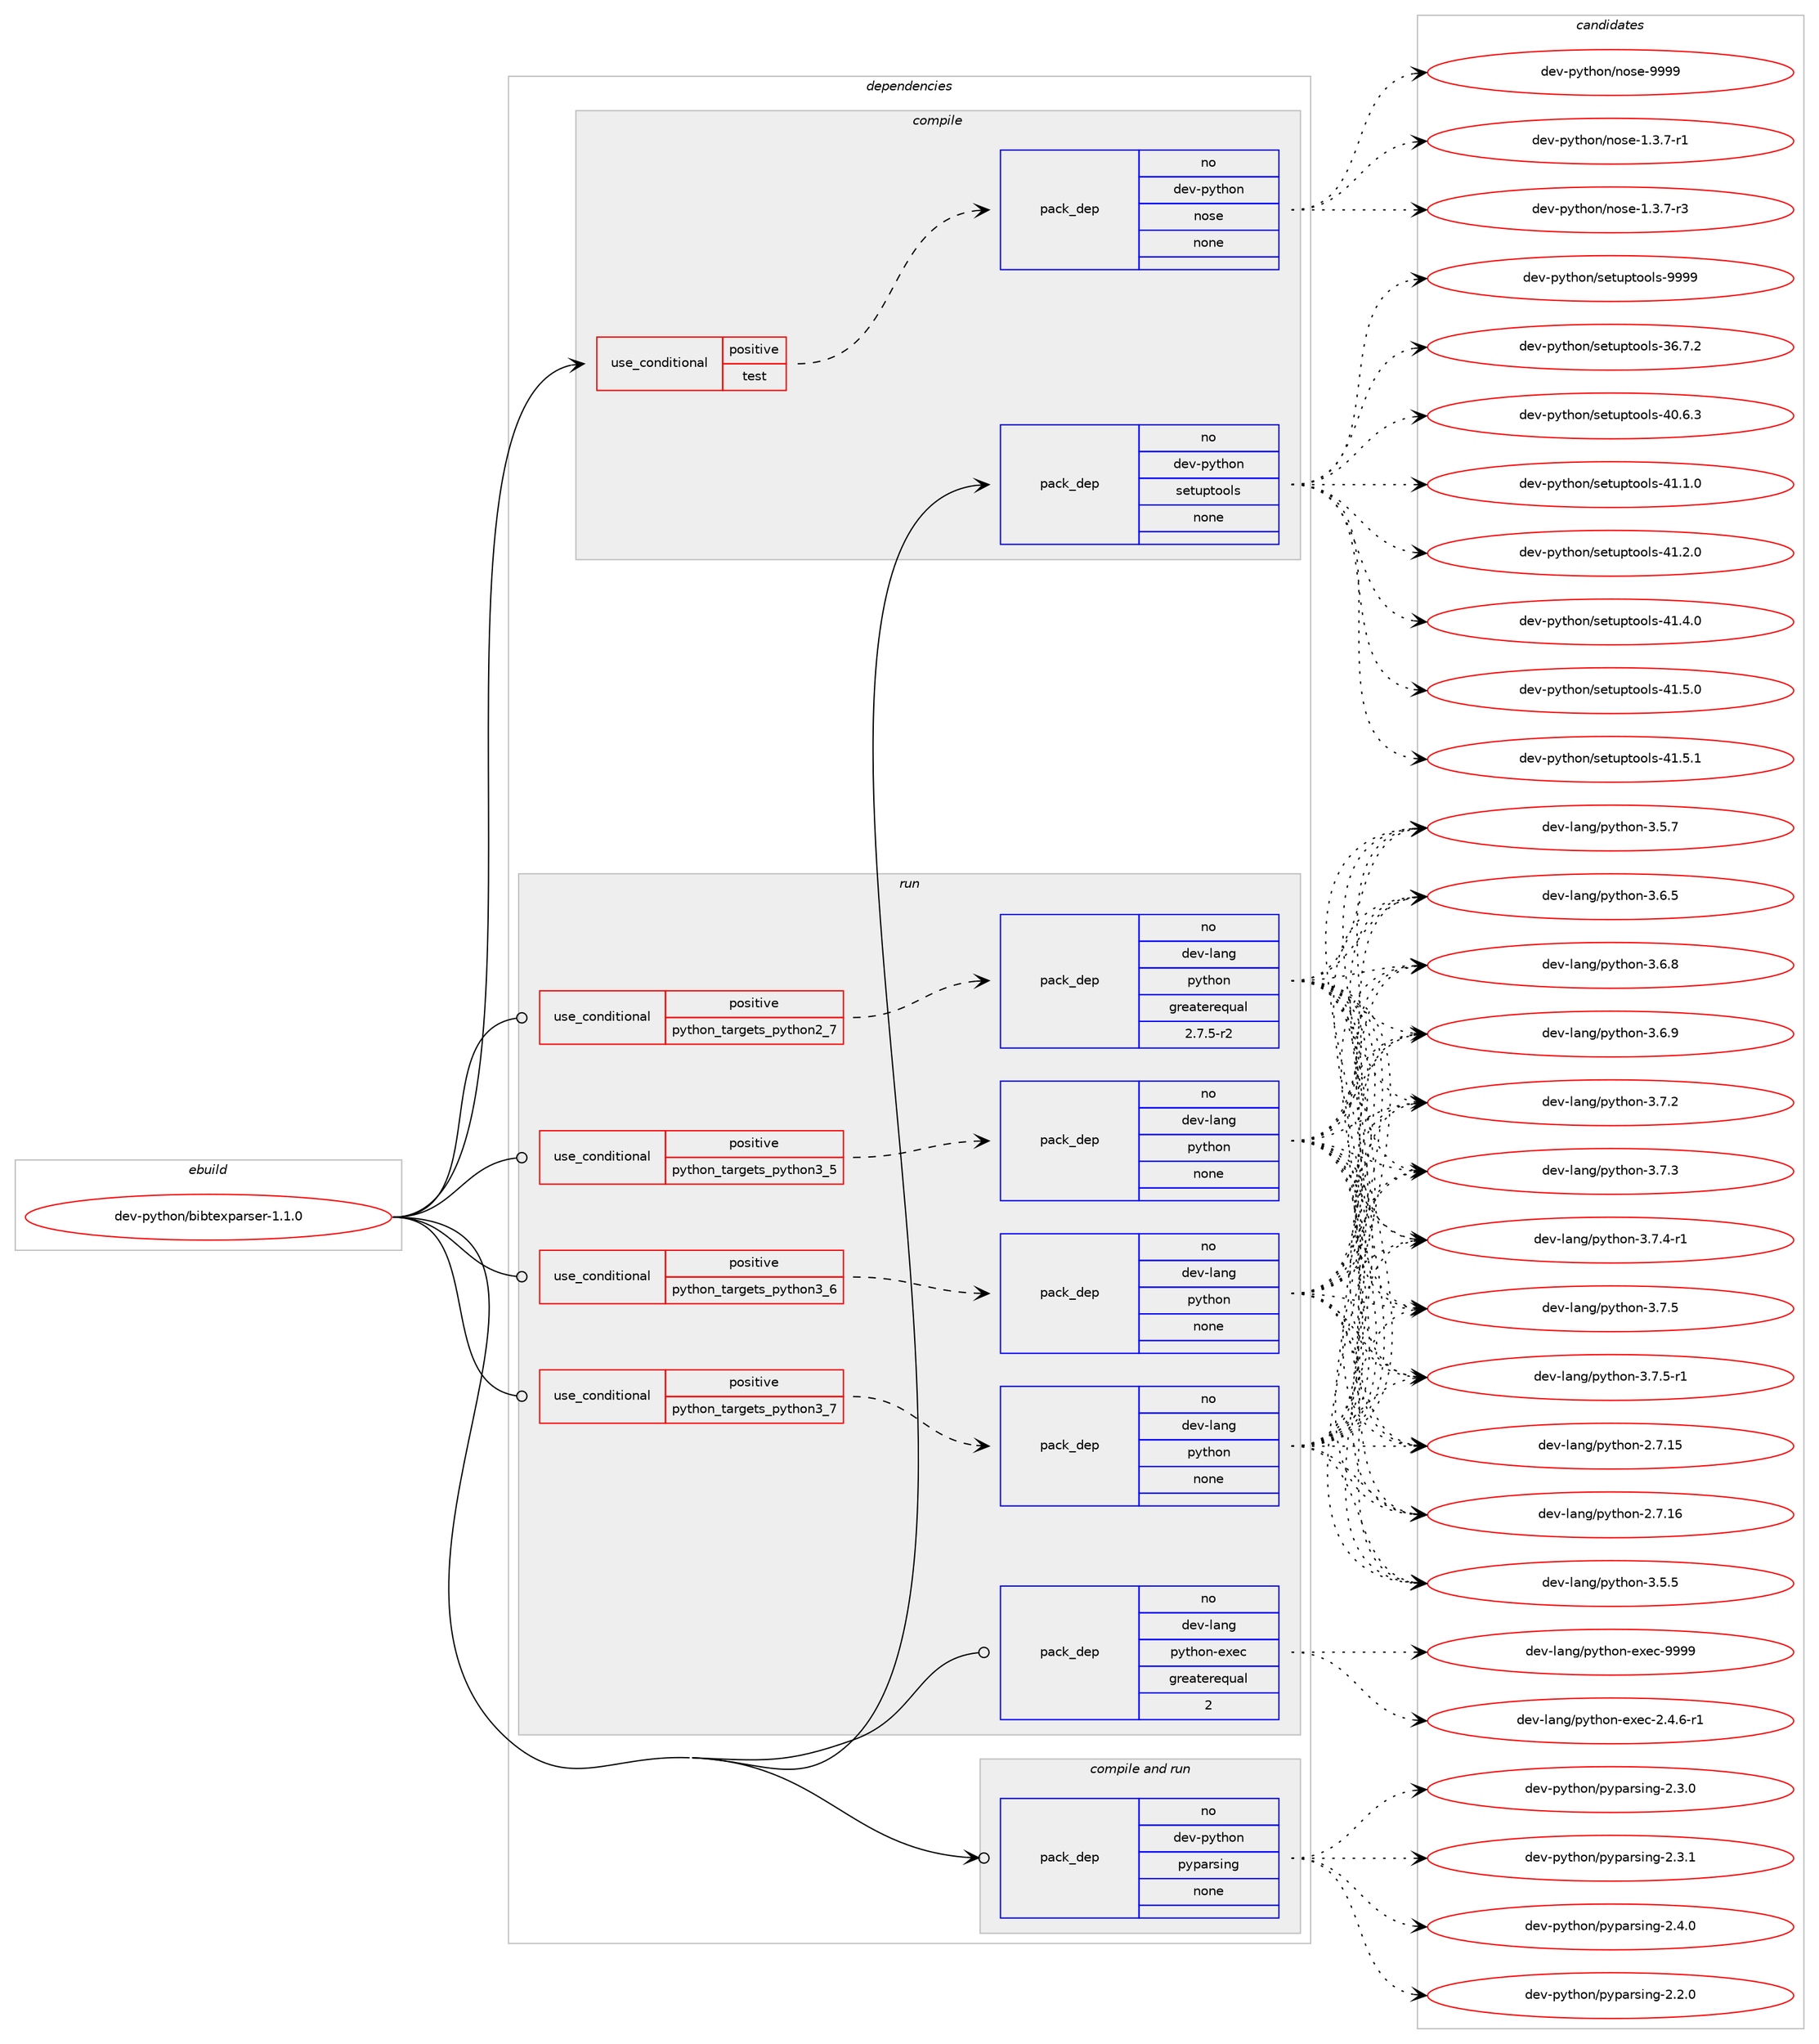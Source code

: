 digraph prolog {

# *************
# Graph options
# *************

newrank=true;
concentrate=true;
compound=true;
graph [rankdir=LR,fontname=Helvetica,fontsize=10,ranksep=1.5];#, ranksep=2.5, nodesep=0.2];
edge  [arrowhead=vee];
node  [fontname=Helvetica,fontsize=10];

# **********
# The ebuild
# **********

subgraph cluster_leftcol {
color=gray;
rank=same;
label=<<i>ebuild</i>>;
id [label="dev-python/bibtexparser-1.1.0", color=red, width=4, href="../dev-python/bibtexparser-1.1.0.svg"];
}

# ****************
# The dependencies
# ****************

subgraph cluster_midcol {
color=gray;
label=<<i>dependencies</i>>;
subgraph cluster_compile {
fillcolor="#eeeeee";
style=filled;
label=<<i>compile</i>>;
subgraph cond136849 {
dependency596627 [label=<<TABLE BORDER="0" CELLBORDER="1" CELLSPACING="0" CELLPADDING="4"><TR><TD ROWSPAN="3" CELLPADDING="10">use_conditional</TD></TR><TR><TD>positive</TD></TR><TR><TD>test</TD></TR></TABLE>>, shape=none, color=red];
subgraph pack448003 {
dependency596628 [label=<<TABLE BORDER="0" CELLBORDER="1" CELLSPACING="0" CELLPADDING="4" WIDTH="220"><TR><TD ROWSPAN="6" CELLPADDING="30">pack_dep</TD></TR><TR><TD WIDTH="110">no</TD></TR><TR><TD>dev-python</TD></TR><TR><TD>nose</TD></TR><TR><TD>none</TD></TR><TR><TD></TD></TR></TABLE>>, shape=none, color=blue];
}
dependency596627:e -> dependency596628:w [weight=20,style="dashed",arrowhead="vee"];
}
id:e -> dependency596627:w [weight=20,style="solid",arrowhead="vee"];
subgraph pack448004 {
dependency596629 [label=<<TABLE BORDER="0" CELLBORDER="1" CELLSPACING="0" CELLPADDING="4" WIDTH="220"><TR><TD ROWSPAN="6" CELLPADDING="30">pack_dep</TD></TR><TR><TD WIDTH="110">no</TD></TR><TR><TD>dev-python</TD></TR><TR><TD>setuptools</TD></TR><TR><TD>none</TD></TR><TR><TD></TD></TR></TABLE>>, shape=none, color=blue];
}
id:e -> dependency596629:w [weight=20,style="solid",arrowhead="vee"];
}
subgraph cluster_compileandrun {
fillcolor="#eeeeee";
style=filled;
label=<<i>compile and run</i>>;
subgraph pack448005 {
dependency596630 [label=<<TABLE BORDER="0" CELLBORDER="1" CELLSPACING="0" CELLPADDING="4" WIDTH="220"><TR><TD ROWSPAN="6" CELLPADDING="30">pack_dep</TD></TR><TR><TD WIDTH="110">no</TD></TR><TR><TD>dev-python</TD></TR><TR><TD>pyparsing</TD></TR><TR><TD>none</TD></TR><TR><TD></TD></TR></TABLE>>, shape=none, color=blue];
}
id:e -> dependency596630:w [weight=20,style="solid",arrowhead="odotvee"];
}
subgraph cluster_run {
fillcolor="#eeeeee";
style=filled;
label=<<i>run</i>>;
subgraph cond136850 {
dependency596631 [label=<<TABLE BORDER="0" CELLBORDER="1" CELLSPACING="0" CELLPADDING="4"><TR><TD ROWSPAN="3" CELLPADDING="10">use_conditional</TD></TR><TR><TD>positive</TD></TR><TR><TD>python_targets_python2_7</TD></TR></TABLE>>, shape=none, color=red];
subgraph pack448006 {
dependency596632 [label=<<TABLE BORDER="0" CELLBORDER="1" CELLSPACING="0" CELLPADDING="4" WIDTH="220"><TR><TD ROWSPAN="6" CELLPADDING="30">pack_dep</TD></TR><TR><TD WIDTH="110">no</TD></TR><TR><TD>dev-lang</TD></TR><TR><TD>python</TD></TR><TR><TD>greaterequal</TD></TR><TR><TD>2.7.5-r2</TD></TR></TABLE>>, shape=none, color=blue];
}
dependency596631:e -> dependency596632:w [weight=20,style="dashed",arrowhead="vee"];
}
id:e -> dependency596631:w [weight=20,style="solid",arrowhead="odot"];
subgraph cond136851 {
dependency596633 [label=<<TABLE BORDER="0" CELLBORDER="1" CELLSPACING="0" CELLPADDING="4"><TR><TD ROWSPAN="3" CELLPADDING="10">use_conditional</TD></TR><TR><TD>positive</TD></TR><TR><TD>python_targets_python3_5</TD></TR></TABLE>>, shape=none, color=red];
subgraph pack448007 {
dependency596634 [label=<<TABLE BORDER="0" CELLBORDER="1" CELLSPACING="0" CELLPADDING="4" WIDTH="220"><TR><TD ROWSPAN="6" CELLPADDING="30">pack_dep</TD></TR><TR><TD WIDTH="110">no</TD></TR><TR><TD>dev-lang</TD></TR><TR><TD>python</TD></TR><TR><TD>none</TD></TR><TR><TD></TD></TR></TABLE>>, shape=none, color=blue];
}
dependency596633:e -> dependency596634:w [weight=20,style="dashed",arrowhead="vee"];
}
id:e -> dependency596633:w [weight=20,style="solid",arrowhead="odot"];
subgraph cond136852 {
dependency596635 [label=<<TABLE BORDER="0" CELLBORDER="1" CELLSPACING="0" CELLPADDING="4"><TR><TD ROWSPAN="3" CELLPADDING="10">use_conditional</TD></TR><TR><TD>positive</TD></TR><TR><TD>python_targets_python3_6</TD></TR></TABLE>>, shape=none, color=red];
subgraph pack448008 {
dependency596636 [label=<<TABLE BORDER="0" CELLBORDER="1" CELLSPACING="0" CELLPADDING="4" WIDTH="220"><TR><TD ROWSPAN="6" CELLPADDING="30">pack_dep</TD></TR><TR><TD WIDTH="110">no</TD></TR><TR><TD>dev-lang</TD></TR><TR><TD>python</TD></TR><TR><TD>none</TD></TR><TR><TD></TD></TR></TABLE>>, shape=none, color=blue];
}
dependency596635:e -> dependency596636:w [weight=20,style="dashed",arrowhead="vee"];
}
id:e -> dependency596635:w [weight=20,style="solid",arrowhead="odot"];
subgraph cond136853 {
dependency596637 [label=<<TABLE BORDER="0" CELLBORDER="1" CELLSPACING="0" CELLPADDING="4"><TR><TD ROWSPAN="3" CELLPADDING="10">use_conditional</TD></TR><TR><TD>positive</TD></TR><TR><TD>python_targets_python3_7</TD></TR></TABLE>>, shape=none, color=red];
subgraph pack448009 {
dependency596638 [label=<<TABLE BORDER="0" CELLBORDER="1" CELLSPACING="0" CELLPADDING="4" WIDTH="220"><TR><TD ROWSPAN="6" CELLPADDING="30">pack_dep</TD></TR><TR><TD WIDTH="110">no</TD></TR><TR><TD>dev-lang</TD></TR><TR><TD>python</TD></TR><TR><TD>none</TD></TR><TR><TD></TD></TR></TABLE>>, shape=none, color=blue];
}
dependency596637:e -> dependency596638:w [weight=20,style="dashed",arrowhead="vee"];
}
id:e -> dependency596637:w [weight=20,style="solid",arrowhead="odot"];
subgraph pack448010 {
dependency596639 [label=<<TABLE BORDER="0" CELLBORDER="1" CELLSPACING="0" CELLPADDING="4" WIDTH="220"><TR><TD ROWSPAN="6" CELLPADDING="30">pack_dep</TD></TR><TR><TD WIDTH="110">no</TD></TR><TR><TD>dev-lang</TD></TR><TR><TD>python-exec</TD></TR><TR><TD>greaterequal</TD></TR><TR><TD>2</TD></TR></TABLE>>, shape=none, color=blue];
}
id:e -> dependency596639:w [weight=20,style="solid",arrowhead="odot"];
}
}

# **************
# The candidates
# **************

subgraph cluster_choices {
rank=same;
color=gray;
label=<<i>candidates</i>>;

subgraph choice448003 {
color=black;
nodesep=1;
choice10010111845112121116104111110471101111151014549465146554511449 [label="dev-python/nose-1.3.7-r1", color=red, width=4,href="../dev-python/nose-1.3.7-r1.svg"];
choice10010111845112121116104111110471101111151014549465146554511451 [label="dev-python/nose-1.3.7-r3", color=red, width=4,href="../dev-python/nose-1.3.7-r3.svg"];
choice10010111845112121116104111110471101111151014557575757 [label="dev-python/nose-9999", color=red, width=4,href="../dev-python/nose-9999.svg"];
dependency596628:e -> choice10010111845112121116104111110471101111151014549465146554511449:w [style=dotted,weight="100"];
dependency596628:e -> choice10010111845112121116104111110471101111151014549465146554511451:w [style=dotted,weight="100"];
dependency596628:e -> choice10010111845112121116104111110471101111151014557575757:w [style=dotted,weight="100"];
}
subgraph choice448004 {
color=black;
nodesep=1;
choice100101118451121211161041111104711510111611711211611111110811545515446554650 [label="dev-python/setuptools-36.7.2", color=red, width=4,href="../dev-python/setuptools-36.7.2.svg"];
choice100101118451121211161041111104711510111611711211611111110811545524846544651 [label="dev-python/setuptools-40.6.3", color=red, width=4,href="../dev-python/setuptools-40.6.3.svg"];
choice100101118451121211161041111104711510111611711211611111110811545524946494648 [label="dev-python/setuptools-41.1.0", color=red, width=4,href="../dev-python/setuptools-41.1.0.svg"];
choice100101118451121211161041111104711510111611711211611111110811545524946504648 [label="dev-python/setuptools-41.2.0", color=red, width=4,href="../dev-python/setuptools-41.2.0.svg"];
choice100101118451121211161041111104711510111611711211611111110811545524946524648 [label="dev-python/setuptools-41.4.0", color=red, width=4,href="../dev-python/setuptools-41.4.0.svg"];
choice100101118451121211161041111104711510111611711211611111110811545524946534648 [label="dev-python/setuptools-41.5.0", color=red, width=4,href="../dev-python/setuptools-41.5.0.svg"];
choice100101118451121211161041111104711510111611711211611111110811545524946534649 [label="dev-python/setuptools-41.5.1", color=red, width=4,href="../dev-python/setuptools-41.5.1.svg"];
choice10010111845112121116104111110471151011161171121161111111081154557575757 [label="dev-python/setuptools-9999", color=red, width=4,href="../dev-python/setuptools-9999.svg"];
dependency596629:e -> choice100101118451121211161041111104711510111611711211611111110811545515446554650:w [style=dotted,weight="100"];
dependency596629:e -> choice100101118451121211161041111104711510111611711211611111110811545524846544651:w [style=dotted,weight="100"];
dependency596629:e -> choice100101118451121211161041111104711510111611711211611111110811545524946494648:w [style=dotted,weight="100"];
dependency596629:e -> choice100101118451121211161041111104711510111611711211611111110811545524946504648:w [style=dotted,weight="100"];
dependency596629:e -> choice100101118451121211161041111104711510111611711211611111110811545524946524648:w [style=dotted,weight="100"];
dependency596629:e -> choice100101118451121211161041111104711510111611711211611111110811545524946534648:w [style=dotted,weight="100"];
dependency596629:e -> choice100101118451121211161041111104711510111611711211611111110811545524946534649:w [style=dotted,weight="100"];
dependency596629:e -> choice10010111845112121116104111110471151011161171121161111111081154557575757:w [style=dotted,weight="100"];
}
subgraph choice448005 {
color=black;
nodesep=1;
choice100101118451121211161041111104711212111297114115105110103455046504648 [label="dev-python/pyparsing-2.2.0", color=red, width=4,href="../dev-python/pyparsing-2.2.0.svg"];
choice100101118451121211161041111104711212111297114115105110103455046514648 [label="dev-python/pyparsing-2.3.0", color=red, width=4,href="../dev-python/pyparsing-2.3.0.svg"];
choice100101118451121211161041111104711212111297114115105110103455046514649 [label="dev-python/pyparsing-2.3.1", color=red, width=4,href="../dev-python/pyparsing-2.3.1.svg"];
choice100101118451121211161041111104711212111297114115105110103455046524648 [label="dev-python/pyparsing-2.4.0", color=red, width=4,href="../dev-python/pyparsing-2.4.0.svg"];
dependency596630:e -> choice100101118451121211161041111104711212111297114115105110103455046504648:w [style=dotted,weight="100"];
dependency596630:e -> choice100101118451121211161041111104711212111297114115105110103455046514648:w [style=dotted,weight="100"];
dependency596630:e -> choice100101118451121211161041111104711212111297114115105110103455046514649:w [style=dotted,weight="100"];
dependency596630:e -> choice100101118451121211161041111104711212111297114115105110103455046524648:w [style=dotted,weight="100"];
}
subgraph choice448006 {
color=black;
nodesep=1;
choice10010111845108971101034711212111610411111045504655464953 [label="dev-lang/python-2.7.15", color=red, width=4,href="../dev-lang/python-2.7.15.svg"];
choice10010111845108971101034711212111610411111045504655464954 [label="dev-lang/python-2.7.16", color=red, width=4,href="../dev-lang/python-2.7.16.svg"];
choice100101118451089711010347112121116104111110455146534653 [label="dev-lang/python-3.5.5", color=red, width=4,href="../dev-lang/python-3.5.5.svg"];
choice100101118451089711010347112121116104111110455146534655 [label="dev-lang/python-3.5.7", color=red, width=4,href="../dev-lang/python-3.5.7.svg"];
choice100101118451089711010347112121116104111110455146544653 [label="dev-lang/python-3.6.5", color=red, width=4,href="../dev-lang/python-3.6.5.svg"];
choice100101118451089711010347112121116104111110455146544656 [label="dev-lang/python-3.6.8", color=red, width=4,href="../dev-lang/python-3.6.8.svg"];
choice100101118451089711010347112121116104111110455146544657 [label="dev-lang/python-3.6.9", color=red, width=4,href="../dev-lang/python-3.6.9.svg"];
choice100101118451089711010347112121116104111110455146554650 [label="dev-lang/python-3.7.2", color=red, width=4,href="../dev-lang/python-3.7.2.svg"];
choice100101118451089711010347112121116104111110455146554651 [label="dev-lang/python-3.7.3", color=red, width=4,href="../dev-lang/python-3.7.3.svg"];
choice1001011184510897110103471121211161041111104551465546524511449 [label="dev-lang/python-3.7.4-r1", color=red, width=4,href="../dev-lang/python-3.7.4-r1.svg"];
choice100101118451089711010347112121116104111110455146554653 [label="dev-lang/python-3.7.5", color=red, width=4,href="../dev-lang/python-3.7.5.svg"];
choice1001011184510897110103471121211161041111104551465546534511449 [label="dev-lang/python-3.7.5-r1", color=red, width=4,href="../dev-lang/python-3.7.5-r1.svg"];
dependency596632:e -> choice10010111845108971101034711212111610411111045504655464953:w [style=dotted,weight="100"];
dependency596632:e -> choice10010111845108971101034711212111610411111045504655464954:w [style=dotted,weight="100"];
dependency596632:e -> choice100101118451089711010347112121116104111110455146534653:w [style=dotted,weight="100"];
dependency596632:e -> choice100101118451089711010347112121116104111110455146534655:w [style=dotted,weight="100"];
dependency596632:e -> choice100101118451089711010347112121116104111110455146544653:w [style=dotted,weight="100"];
dependency596632:e -> choice100101118451089711010347112121116104111110455146544656:w [style=dotted,weight="100"];
dependency596632:e -> choice100101118451089711010347112121116104111110455146544657:w [style=dotted,weight="100"];
dependency596632:e -> choice100101118451089711010347112121116104111110455146554650:w [style=dotted,weight="100"];
dependency596632:e -> choice100101118451089711010347112121116104111110455146554651:w [style=dotted,weight="100"];
dependency596632:e -> choice1001011184510897110103471121211161041111104551465546524511449:w [style=dotted,weight="100"];
dependency596632:e -> choice100101118451089711010347112121116104111110455146554653:w [style=dotted,weight="100"];
dependency596632:e -> choice1001011184510897110103471121211161041111104551465546534511449:w [style=dotted,weight="100"];
}
subgraph choice448007 {
color=black;
nodesep=1;
choice10010111845108971101034711212111610411111045504655464953 [label="dev-lang/python-2.7.15", color=red, width=4,href="../dev-lang/python-2.7.15.svg"];
choice10010111845108971101034711212111610411111045504655464954 [label="dev-lang/python-2.7.16", color=red, width=4,href="../dev-lang/python-2.7.16.svg"];
choice100101118451089711010347112121116104111110455146534653 [label="dev-lang/python-3.5.5", color=red, width=4,href="../dev-lang/python-3.5.5.svg"];
choice100101118451089711010347112121116104111110455146534655 [label="dev-lang/python-3.5.7", color=red, width=4,href="../dev-lang/python-3.5.7.svg"];
choice100101118451089711010347112121116104111110455146544653 [label="dev-lang/python-3.6.5", color=red, width=4,href="../dev-lang/python-3.6.5.svg"];
choice100101118451089711010347112121116104111110455146544656 [label="dev-lang/python-3.6.8", color=red, width=4,href="../dev-lang/python-3.6.8.svg"];
choice100101118451089711010347112121116104111110455146544657 [label="dev-lang/python-3.6.9", color=red, width=4,href="../dev-lang/python-3.6.9.svg"];
choice100101118451089711010347112121116104111110455146554650 [label="dev-lang/python-3.7.2", color=red, width=4,href="../dev-lang/python-3.7.2.svg"];
choice100101118451089711010347112121116104111110455146554651 [label="dev-lang/python-3.7.3", color=red, width=4,href="../dev-lang/python-3.7.3.svg"];
choice1001011184510897110103471121211161041111104551465546524511449 [label="dev-lang/python-3.7.4-r1", color=red, width=4,href="../dev-lang/python-3.7.4-r1.svg"];
choice100101118451089711010347112121116104111110455146554653 [label="dev-lang/python-3.7.5", color=red, width=4,href="../dev-lang/python-3.7.5.svg"];
choice1001011184510897110103471121211161041111104551465546534511449 [label="dev-lang/python-3.7.5-r1", color=red, width=4,href="../dev-lang/python-3.7.5-r1.svg"];
dependency596634:e -> choice10010111845108971101034711212111610411111045504655464953:w [style=dotted,weight="100"];
dependency596634:e -> choice10010111845108971101034711212111610411111045504655464954:w [style=dotted,weight="100"];
dependency596634:e -> choice100101118451089711010347112121116104111110455146534653:w [style=dotted,weight="100"];
dependency596634:e -> choice100101118451089711010347112121116104111110455146534655:w [style=dotted,weight="100"];
dependency596634:e -> choice100101118451089711010347112121116104111110455146544653:w [style=dotted,weight="100"];
dependency596634:e -> choice100101118451089711010347112121116104111110455146544656:w [style=dotted,weight="100"];
dependency596634:e -> choice100101118451089711010347112121116104111110455146544657:w [style=dotted,weight="100"];
dependency596634:e -> choice100101118451089711010347112121116104111110455146554650:w [style=dotted,weight="100"];
dependency596634:e -> choice100101118451089711010347112121116104111110455146554651:w [style=dotted,weight="100"];
dependency596634:e -> choice1001011184510897110103471121211161041111104551465546524511449:w [style=dotted,weight="100"];
dependency596634:e -> choice100101118451089711010347112121116104111110455146554653:w [style=dotted,weight="100"];
dependency596634:e -> choice1001011184510897110103471121211161041111104551465546534511449:w [style=dotted,weight="100"];
}
subgraph choice448008 {
color=black;
nodesep=1;
choice10010111845108971101034711212111610411111045504655464953 [label="dev-lang/python-2.7.15", color=red, width=4,href="../dev-lang/python-2.7.15.svg"];
choice10010111845108971101034711212111610411111045504655464954 [label="dev-lang/python-2.7.16", color=red, width=4,href="../dev-lang/python-2.7.16.svg"];
choice100101118451089711010347112121116104111110455146534653 [label="dev-lang/python-3.5.5", color=red, width=4,href="../dev-lang/python-3.5.5.svg"];
choice100101118451089711010347112121116104111110455146534655 [label="dev-lang/python-3.5.7", color=red, width=4,href="../dev-lang/python-3.5.7.svg"];
choice100101118451089711010347112121116104111110455146544653 [label="dev-lang/python-3.6.5", color=red, width=4,href="../dev-lang/python-3.6.5.svg"];
choice100101118451089711010347112121116104111110455146544656 [label="dev-lang/python-3.6.8", color=red, width=4,href="../dev-lang/python-3.6.8.svg"];
choice100101118451089711010347112121116104111110455146544657 [label="dev-lang/python-3.6.9", color=red, width=4,href="../dev-lang/python-3.6.9.svg"];
choice100101118451089711010347112121116104111110455146554650 [label="dev-lang/python-3.7.2", color=red, width=4,href="../dev-lang/python-3.7.2.svg"];
choice100101118451089711010347112121116104111110455146554651 [label="dev-lang/python-3.7.3", color=red, width=4,href="../dev-lang/python-3.7.3.svg"];
choice1001011184510897110103471121211161041111104551465546524511449 [label="dev-lang/python-3.7.4-r1", color=red, width=4,href="../dev-lang/python-3.7.4-r1.svg"];
choice100101118451089711010347112121116104111110455146554653 [label="dev-lang/python-3.7.5", color=red, width=4,href="../dev-lang/python-3.7.5.svg"];
choice1001011184510897110103471121211161041111104551465546534511449 [label="dev-lang/python-3.7.5-r1", color=red, width=4,href="../dev-lang/python-3.7.5-r1.svg"];
dependency596636:e -> choice10010111845108971101034711212111610411111045504655464953:w [style=dotted,weight="100"];
dependency596636:e -> choice10010111845108971101034711212111610411111045504655464954:w [style=dotted,weight="100"];
dependency596636:e -> choice100101118451089711010347112121116104111110455146534653:w [style=dotted,weight="100"];
dependency596636:e -> choice100101118451089711010347112121116104111110455146534655:w [style=dotted,weight="100"];
dependency596636:e -> choice100101118451089711010347112121116104111110455146544653:w [style=dotted,weight="100"];
dependency596636:e -> choice100101118451089711010347112121116104111110455146544656:w [style=dotted,weight="100"];
dependency596636:e -> choice100101118451089711010347112121116104111110455146544657:w [style=dotted,weight="100"];
dependency596636:e -> choice100101118451089711010347112121116104111110455146554650:w [style=dotted,weight="100"];
dependency596636:e -> choice100101118451089711010347112121116104111110455146554651:w [style=dotted,weight="100"];
dependency596636:e -> choice1001011184510897110103471121211161041111104551465546524511449:w [style=dotted,weight="100"];
dependency596636:e -> choice100101118451089711010347112121116104111110455146554653:w [style=dotted,weight="100"];
dependency596636:e -> choice1001011184510897110103471121211161041111104551465546534511449:w [style=dotted,weight="100"];
}
subgraph choice448009 {
color=black;
nodesep=1;
choice10010111845108971101034711212111610411111045504655464953 [label="dev-lang/python-2.7.15", color=red, width=4,href="../dev-lang/python-2.7.15.svg"];
choice10010111845108971101034711212111610411111045504655464954 [label="dev-lang/python-2.7.16", color=red, width=4,href="../dev-lang/python-2.7.16.svg"];
choice100101118451089711010347112121116104111110455146534653 [label="dev-lang/python-3.5.5", color=red, width=4,href="../dev-lang/python-3.5.5.svg"];
choice100101118451089711010347112121116104111110455146534655 [label="dev-lang/python-3.5.7", color=red, width=4,href="../dev-lang/python-3.5.7.svg"];
choice100101118451089711010347112121116104111110455146544653 [label="dev-lang/python-3.6.5", color=red, width=4,href="../dev-lang/python-3.6.5.svg"];
choice100101118451089711010347112121116104111110455146544656 [label="dev-lang/python-3.6.8", color=red, width=4,href="../dev-lang/python-3.6.8.svg"];
choice100101118451089711010347112121116104111110455146544657 [label="dev-lang/python-3.6.9", color=red, width=4,href="../dev-lang/python-3.6.9.svg"];
choice100101118451089711010347112121116104111110455146554650 [label="dev-lang/python-3.7.2", color=red, width=4,href="../dev-lang/python-3.7.2.svg"];
choice100101118451089711010347112121116104111110455146554651 [label="dev-lang/python-3.7.3", color=red, width=4,href="../dev-lang/python-3.7.3.svg"];
choice1001011184510897110103471121211161041111104551465546524511449 [label="dev-lang/python-3.7.4-r1", color=red, width=4,href="../dev-lang/python-3.7.4-r1.svg"];
choice100101118451089711010347112121116104111110455146554653 [label="dev-lang/python-3.7.5", color=red, width=4,href="../dev-lang/python-3.7.5.svg"];
choice1001011184510897110103471121211161041111104551465546534511449 [label="dev-lang/python-3.7.5-r1", color=red, width=4,href="../dev-lang/python-3.7.5-r1.svg"];
dependency596638:e -> choice10010111845108971101034711212111610411111045504655464953:w [style=dotted,weight="100"];
dependency596638:e -> choice10010111845108971101034711212111610411111045504655464954:w [style=dotted,weight="100"];
dependency596638:e -> choice100101118451089711010347112121116104111110455146534653:w [style=dotted,weight="100"];
dependency596638:e -> choice100101118451089711010347112121116104111110455146534655:w [style=dotted,weight="100"];
dependency596638:e -> choice100101118451089711010347112121116104111110455146544653:w [style=dotted,weight="100"];
dependency596638:e -> choice100101118451089711010347112121116104111110455146544656:w [style=dotted,weight="100"];
dependency596638:e -> choice100101118451089711010347112121116104111110455146544657:w [style=dotted,weight="100"];
dependency596638:e -> choice100101118451089711010347112121116104111110455146554650:w [style=dotted,weight="100"];
dependency596638:e -> choice100101118451089711010347112121116104111110455146554651:w [style=dotted,weight="100"];
dependency596638:e -> choice1001011184510897110103471121211161041111104551465546524511449:w [style=dotted,weight="100"];
dependency596638:e -> choice100101118451089711010347112121116104111110455146554653:w [style=dotted,weight="100"];
dependency596638:e -> choice1001011184510897110103471121211161041111104551465546534511449:w [style=dotted,weight="100"];
}
subgraph choice448010 {
color=black;
nodesep=1;
choice10010111845108971101034711212111610411111045101120101994550465246544511449 [label="dev-lang/python-exec-2.4.6-r1", color=red, width=4,href="../dev-lang/python-exec-2.4.6-r1.svg"];
choice10010111845108971101034711212111610411111045101120101994557575757 [label="dev-lang/python-exec-9999", color=red, width=4,href="../dev-lang/python-exec-9999.svg"];
dependency596639:e -> choice10010111845108971101034711212111610411111045101120101994550465246544511449:w [style=dotted,weight="100"];
dependency596639:e -> choice10010111845108971101034711212111610411111045101120101994557575757:w [style=dotted,weight="100"];
}
}

}
